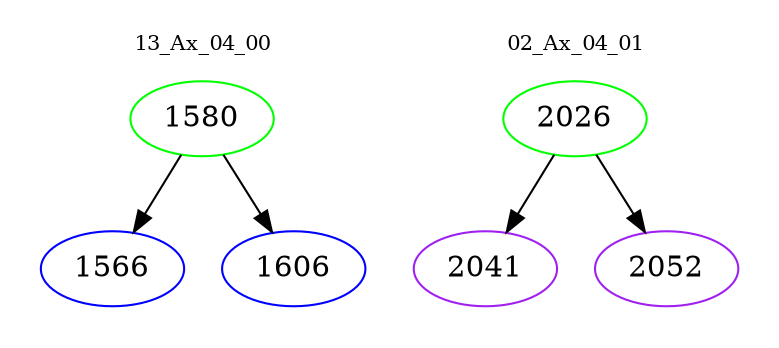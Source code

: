 digraph{
subgraph cluster_0 {
color = white
label = "13_Ax_04_00";
fontsize=10;
T0_1580 [label="1580", color="green"]
T0_1580 -> T0_1566 [color="black"]
T0_1566 [label="1566", color="blue"]
T0_1580 -> T0_1606 [color="black"]
T0_1606 [label="1606", color="blue"]
}
subgraph cluster_1 {
color = white
label = "02_Ax_04_01";
fontsize=10;
T1_2026 [label="2026", color="green"]
T1_2026 -> T1_2041 [color="black"]
T1_2041 [label="2041", color="purple"]
T1_2026 -> T1_2052 [color="black"]
T1_2052 [label="2052", color="purple"]
}
}
